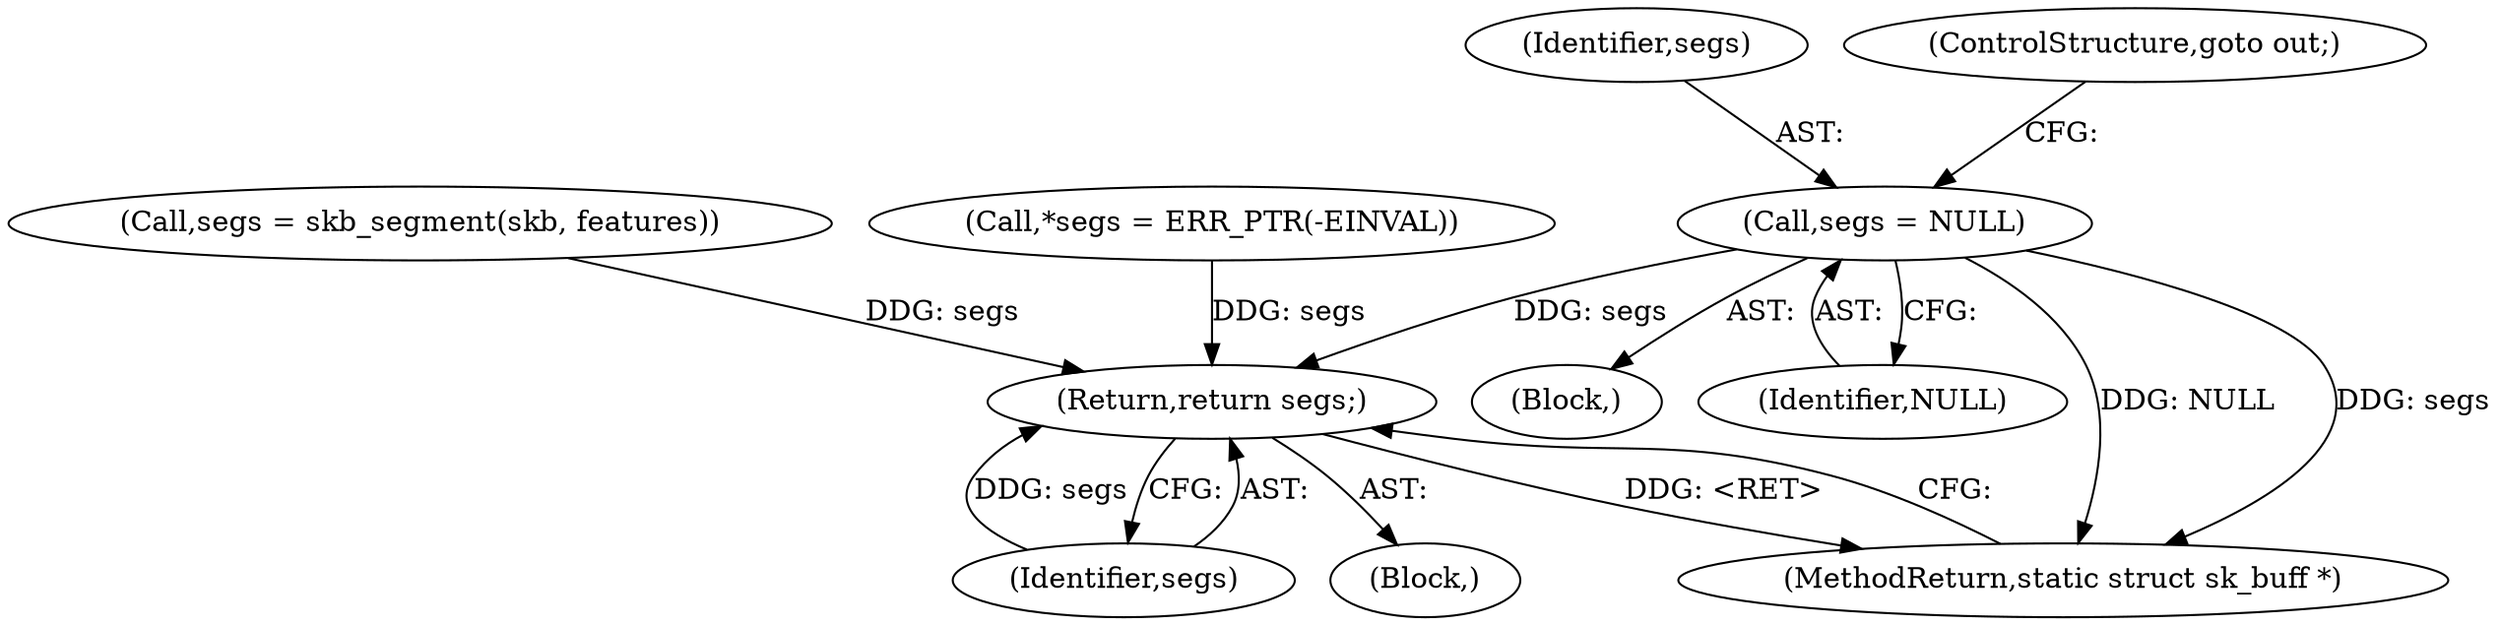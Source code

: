digraph "0_linux_a9cf73ea7ff78f52662c8658d93c226effbbedde@pointer" {
"1000181" [label="(Call,segs = NULL)"];
"1000306" [label="(Return,return segs;)"];
"1000308" [label="(MethodReturn,static struct sk_buff *)"];
"1000149" [label="(Block,)"];
"1000307" [label="(Identifier,segs)"];
"1000108" [label="(Block,)"];
"1000300" [label="(Call,segs = skb_segment(skb, features))"];
"1000182" [label="(Identifier,segs)"];
"1000181" [label="(Call,segs = NULL)"];
"1000183" [label="(Identifier,NULL)"];
"1000184" [label="(ControlStructure,goto out;)"];
"1000306" [label="(Return,return segs;)"];
"1000110" [label="(Call,*segs = ERR_PTR(-EINVAL))"];
"1000181" -> "1000149"  [label="AST: "];
"1000181" -> "1000183"  [label="CFG: "];
"1000182" -> "1000181"  [label="AST: "];
"1000183" -> "1000181"  [label="AST: "];
"1000184" -> "1000181"  [label="CFG: "];
"1000181" -> "1000308"  [label="DDG: segs"];
"1000181" -> "1000308"  [label="DDG: NULL"];
"1000181" -> "1000306"  [label="DDG: segs"];
"1000306" -> "1000108"  [label="AST: "];
"1000306" -> "1000307"  [label="CFG: "];
"1000307" -> "1000306"  [label="AST: "];
"1000308" -> "1000306"  [label="CFG: "];
"1000306" -> "1000308"  [label="DDG: <RET>"];
"1000307" -> "1000306"  [label="DDG: segs"];
"1000300" -> "1000306"  [label="DDG: segs"];
"1000110" -> "1000306"  [label="DDG: segs"];
}
